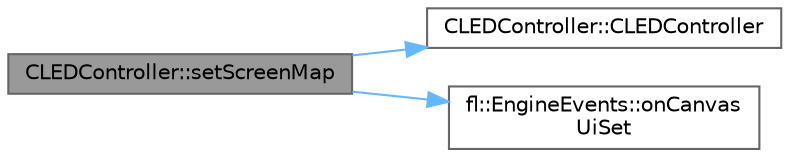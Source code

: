 digraph "CLEDController::setScreenMap"
{
 // INTERACTIVE_SVG=YES
 // LATEX_PDF_SIZE
  bgcolor="transparent";
  edge [fontname=Helvetica,fontsize=10,labelfontname=Helvetica,labelfontsize=10];
  node [fontname=Helvetica,fontsize=10,shape=box,height=0.2,width=0.4];
  rankdir="LR";
  Node1 [id="Node000001",label="CLEDController::setScreenMap",height=0.2,width=0.4,color="gray40", fillcolor="grey60", style="filled", fontcolor="black",tooltip=" "];
  Node1 -> Node2 [id="edge1_Node000001_Node000002",color="steelblue1",style="solid",tooltip=" "];
  Node2 [id="Node000002",label="CLEDController::CLEDController",height=0.2,width=0.4,color="grey40", fillcolor="white", style="filled",URL="$d6/d2c/class_c_l_e_d_controller_a8c560c6d171f117dfd19c0f2ec780a32.html#a8c560c6d171f117dfd19c0f2ec780a32",tooltip="Create an led controller object, add it to the chain of controllers."];
  Node1 -> Node3 [id="edge2_Node000001_Node000003",color="steelblue1",style="solid",tooltip=" "];
  Node3 [id="Node000003",label="fl::EngineEvents::onCanvas\lUiSet",height=0.2,width=0.4,color="grey40", fillcolor="white", style="filled",URL="$de/dca/classfl_1_1_engine_events_aeb85848268614982b022006bd41a2726.html#aeb85848268614982b022006bd41a2726",tooltip=" "];
}

